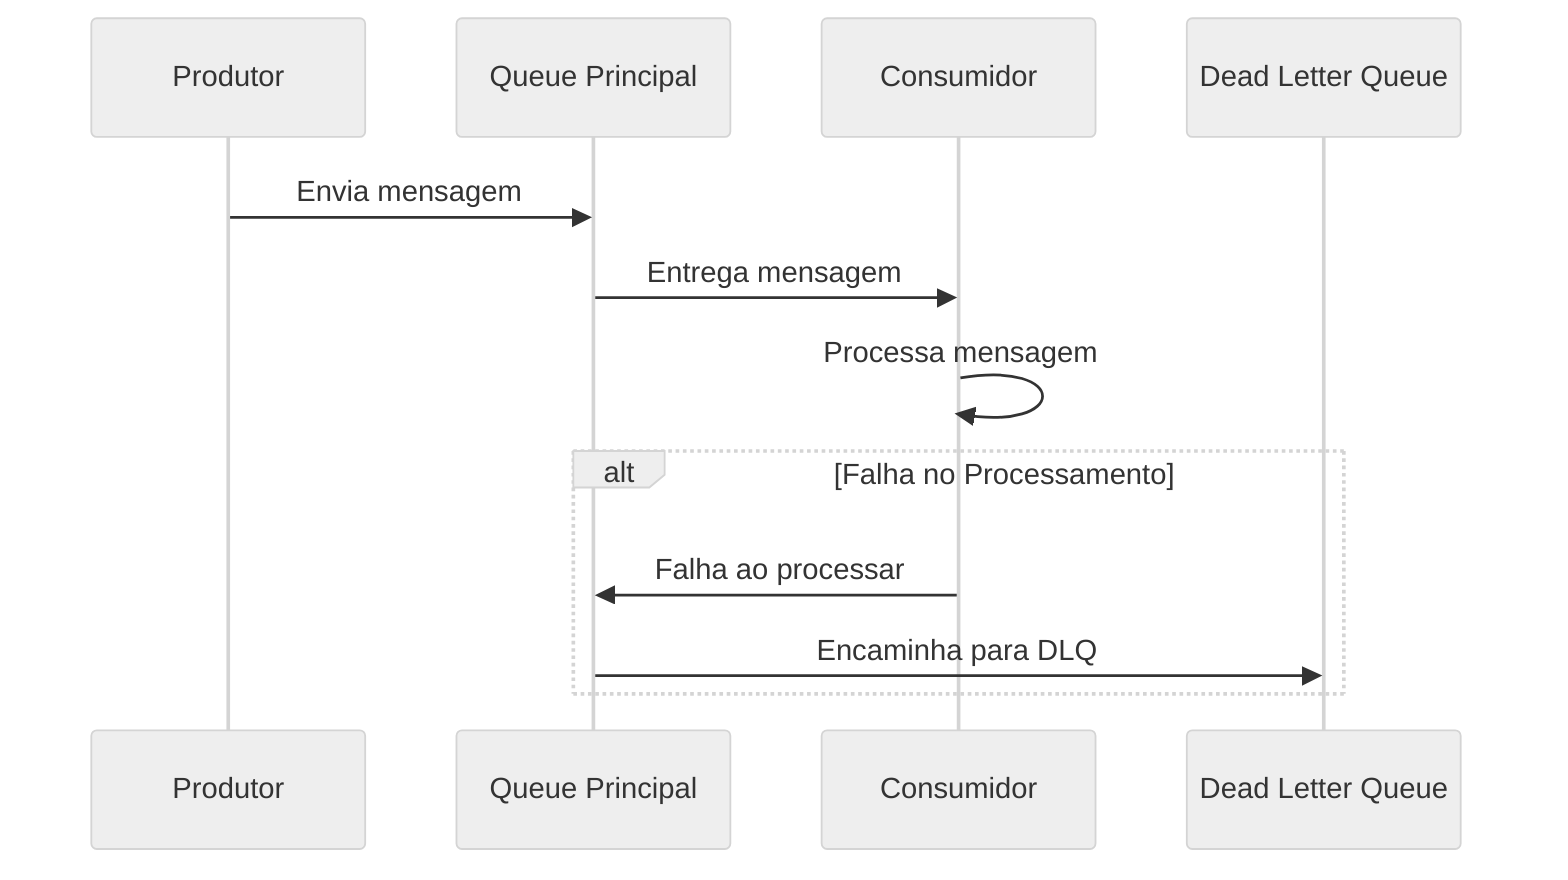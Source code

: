 %%{init: {'theme':'neutral'}}%%
sequenceDiagram
    participant P as Produtor
    participant Q as Queue Principal
    participant C as Consumidor
    participant D as Dead Letter Queue

    P->>Q: Envia mensagem
    Q->>C: Entrega mensagem
    C->>C: Processa mensagem
    alt Falha no Processamento
        C->>Q: Falha ao processar
        Q->>D: Encaminha para DLQ

    end